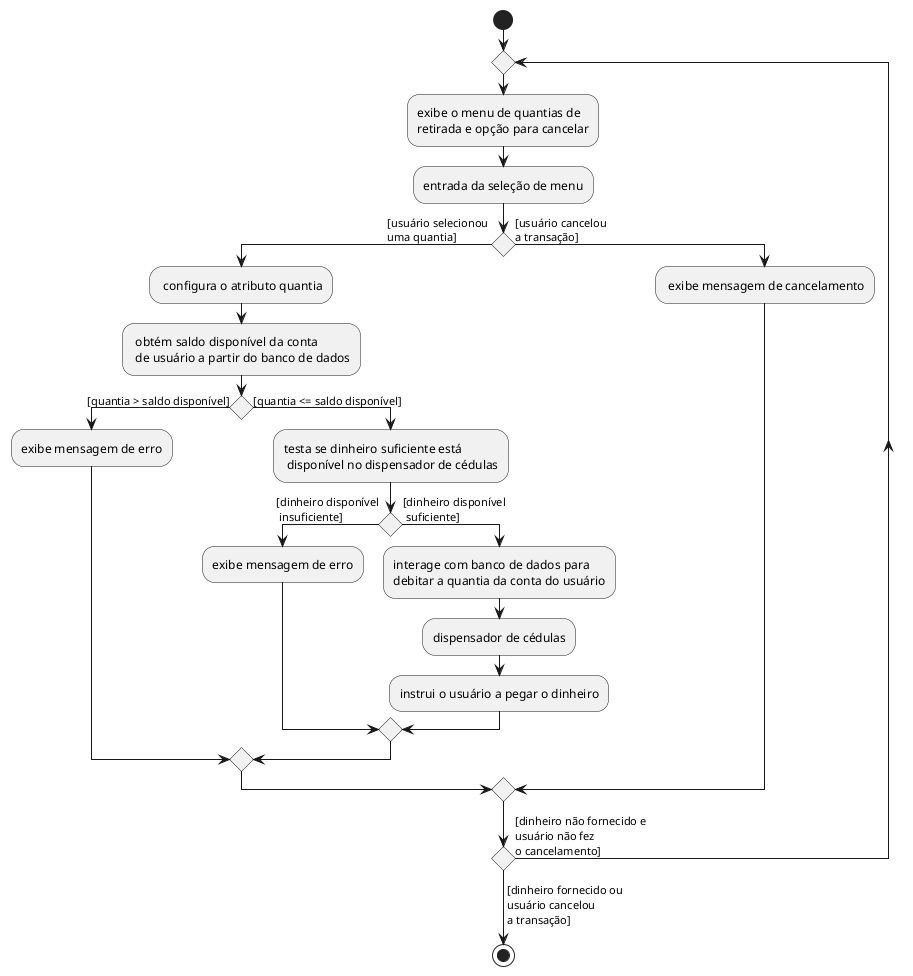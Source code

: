 @startuml
start
repeat
    :exibe o menu de quantias de \nretirada e opção para cancelar;
    :entrada da seleção de menu;
    if () then ([usuário selecionou \numa quantia])
        : configura o atributo quantia;
        : obtém saldo disponível da conta\n de usuário a partir do banco de dados;
        if () then ([quantia > saldo disponível])
            :exibe mensagem de erro; 
        else ([quantia <= saldo disponível])
            :testa se dinheiro suficiente está\n disponível no dispensador de cédulas;
            if () then ([dinheiro disponível\n insuficiente])
                :exibe mensagem de erro;
            else ([dinheiro disponível\n suficiente])
                :interage com banco de dados para \ndebitar a quantia da conta do usuário;
                :dispensador de cédulas;
                :instrui o usuário a pegar o dinheiro;
            endif
        endif
    else ([usuário cancelou \na transação])
        : exibe mensagem de cancelamento;
    endif
repeat while () is ([dinheiro não fornecido e \nusuário não fez \no cancelamento])
-> [dinheiro fornecido ou \nusuário cancelou \na transação];
stop;
@enduml